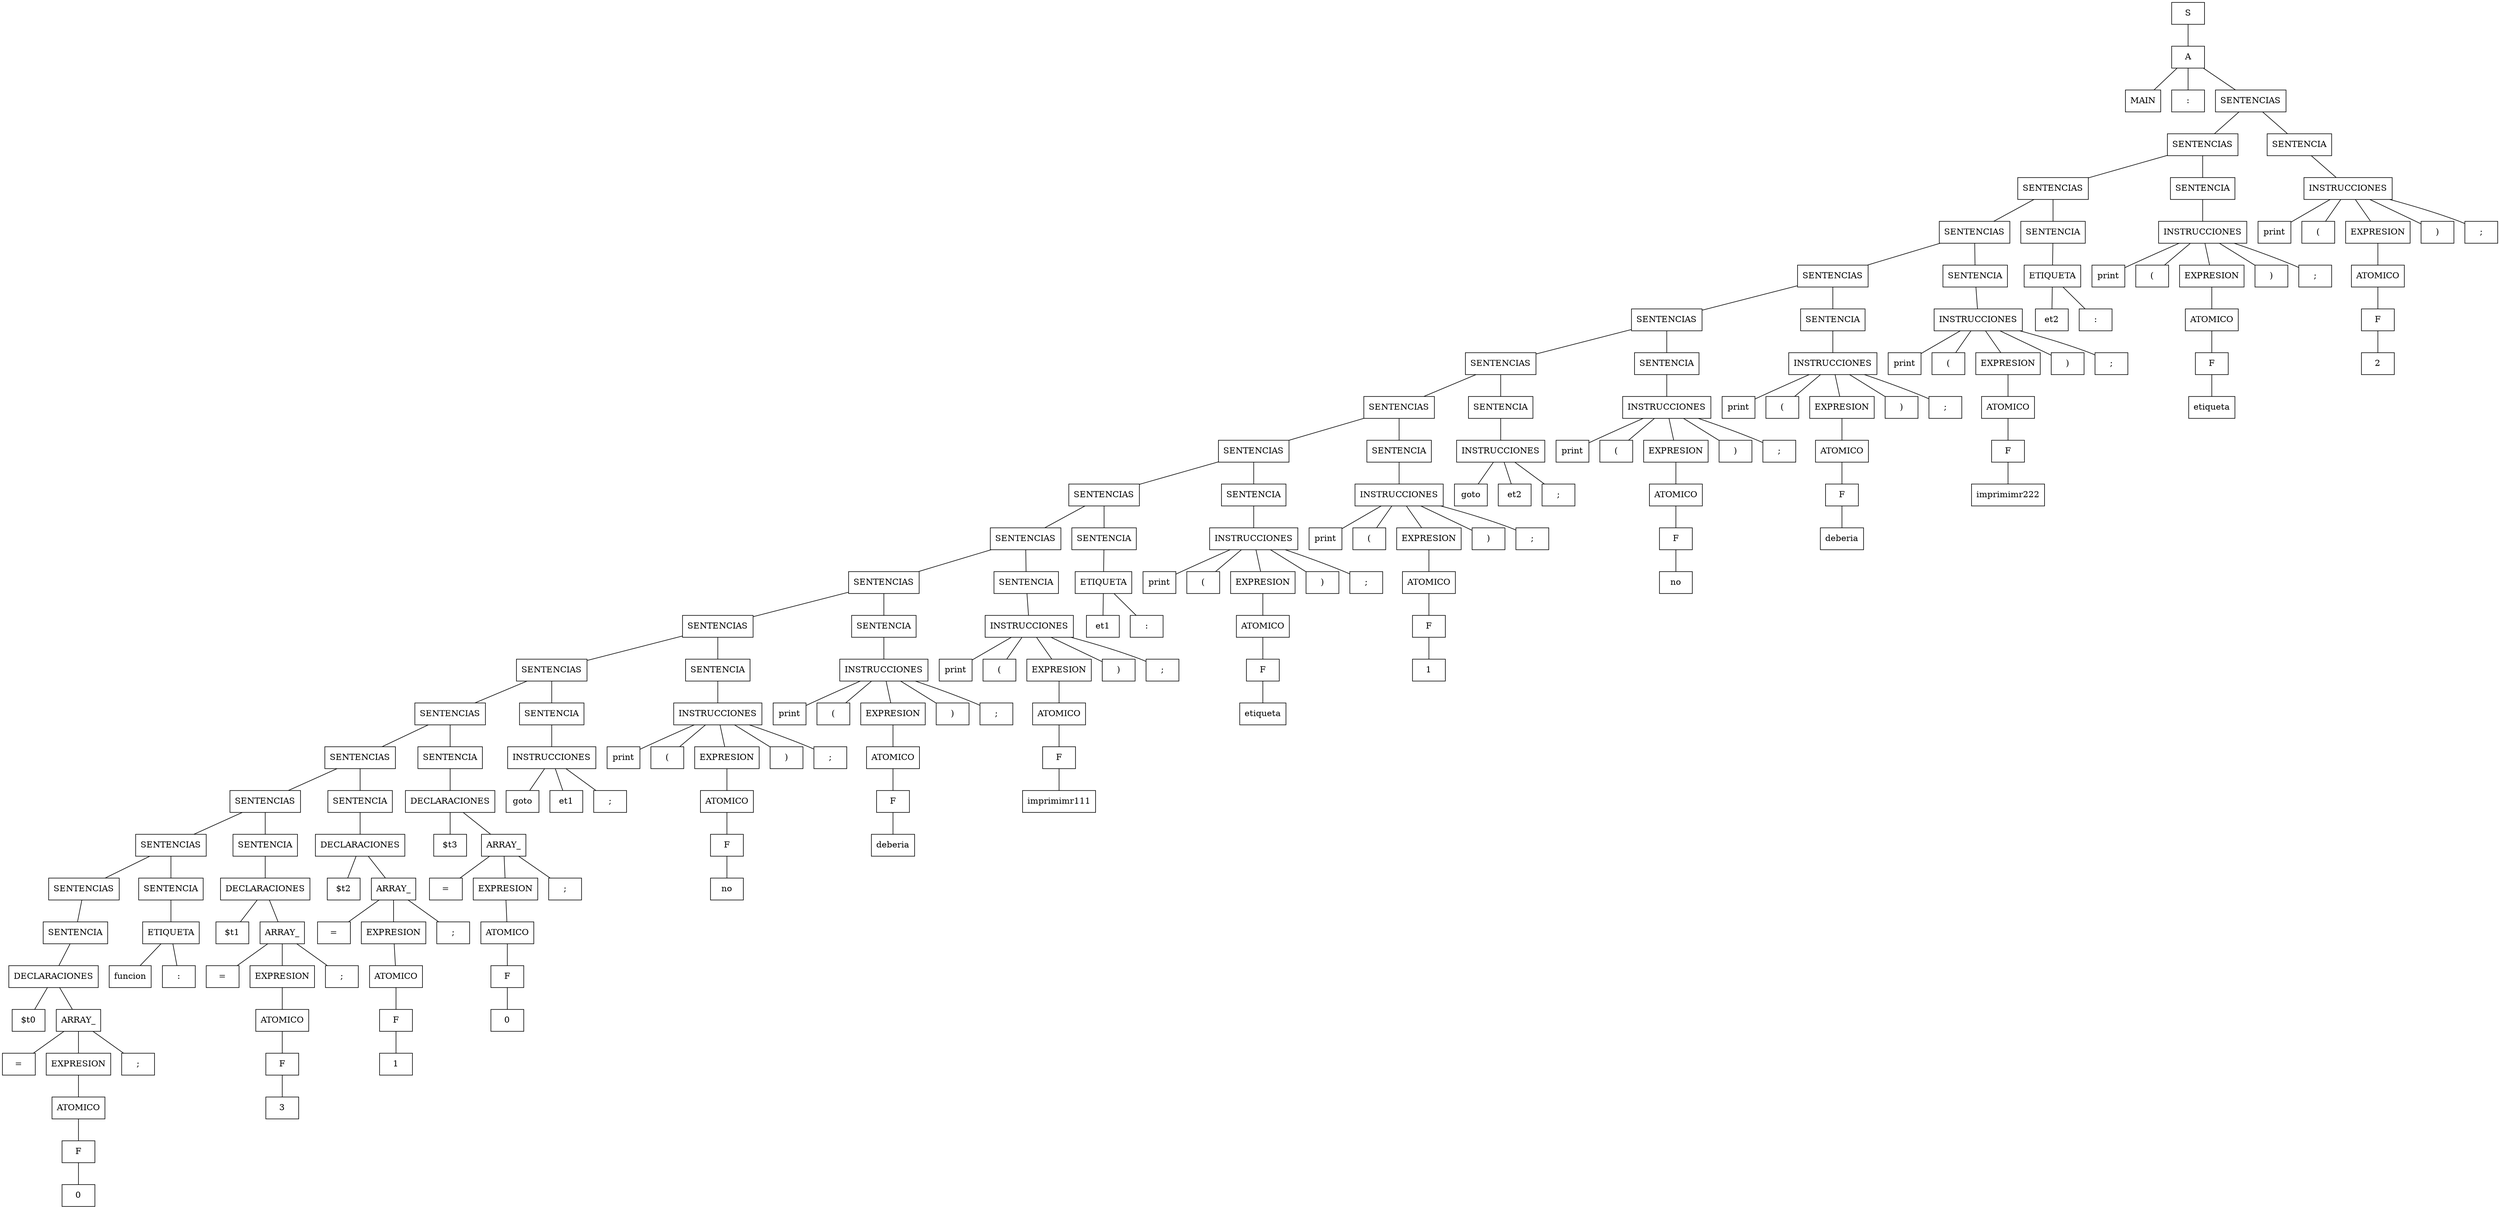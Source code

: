 graph ""{ node [shape=box];

n001;
n001 [label="0"] ;
n002;
n002 [label="F"] ;
n002 -- n001;
n003;
n003 [label="ATOMICO"] ;
n003 -- n002;
n004 [label="="] ;
n005 [label="EXPRESION"] ;
n005 -- n003;
n006 [label=";"] ;
n008 [label="$t0"] ;
n009 [label="ARRAY_"] ;
n009 -- n004;
n009 -- n005;
n009 -- n006;
n0011 [label="DECLARACIONES"] ;
n0011 -- n008;
n0011 -- n009;
n0013 [label="SENTENCIA"] ;
n0013 -- n0011;
n0015 [label="funcion"] ;
n0016 [label=":"] ;
n0017 [label="ETIQUETA"] ;
n0017 -- n0015;
n0017 -- n0016;
n0019 [label="SENTENCIAS"] ;
n0019 -- n0013;
n0020 [label="SENTENCIA"] ;
n0020 -- n0017;
n0021;
n0021 [label="3"] ;
n0022;
n0022 [label="F"] ;
n0022 -- n0021;
n0023;
n0023 [label="ATOMICO"] ;
n0023 -- n0022;
n0024 [label="="] ;
n0025 [label="EXPRESION"] ;
n0025 -- n0023;
n0026 [label=";"] ;
n0028 [label="$t1"] ;
n0029 [label="ARRAY_"] ;
n0029 -- n0024;
n0029 -- n0025;
n0029 -- n0026;
n0031 [label="DECLARACIONES"] ;
n0031 -- n0028;
n0031 -- n0029;
n0033 [label="SENTENCIAS"] ;
n0033 -- n0019;
n0033 -- n0020;
n0034 [label="SENTENCIA"] ;
n0034 -- n0031;
n0035;
n0035 [label="1"] ;
n0036;
n0036 [label="F"] ;
n0036 -- n0035;
n0037;
n0037 [label="ATOMICO"] ;
n0037 -- n0036;
n0038 [label="="] ;
n0039 [label="EXPRESION"] ;
n0039 -- n0037;
n0040 [label=";"] ;
n0042 [label="$t2"] ;
n0043 [label="ARRAY_"] ;
n0043 -- n0038;
n0043 -- n0039;
n0043 -- n0040;
n0045 [label="DECLARACIONES"] ;
n0045 -- n0042;
n0045 -- n0043;
n0047 [label="SENTENCIAS"] ;
n0047 -- n0033;
n0047 -- n0034;
n0048 [label="SENTENCIA"] ;
n0048 -- n0045;
n0049;
n0049 [label="0"] ;
n0050;
n0050 [label="F"] ;
n0050 -- n0049;
n0051;
n0051 [label="ATOMICO"] ;
n0051 -- n0050;
n0052 [label="="] ;
n0053 [label="EXPRESION"] ;
n0053 -- n0051;
n0054 [label=";"] ;
n0056 [label="$t3"] ;
n0057 [label="ARRAY_"] ;
n0057 -- n0052;
n0057 -- n0053;
n0057 -- n0054;
n0059 [label="DECLARACIONES"] ;
n0059 -- n0056;
n0059 -- n0057;
n0061 [label="SENTENCIAS"] ;
n0061 -- n0047;
n0061 -- n0048;
n0062 [label="SENTENCIA"] ;
n0062 -- n0059;
n0064 [label="goto"] ;
n0065 [label="et1"] ;
n0066 [label=";"] ;
n0067 [label="INSTRUCCIONES"] ;
n0067 -- n0064;
n0067 -- n0065;
n0067 -- n0066;
n0069 [label="SENTENCIAS"] ;
n0069 -- n0061;
n0069 -- n0062;
n0070 [label="SENTENCIA"] ;
n0070 -- n0067;
n0071;
n0071 [label="no"] ;
n0072;
n0072 [label="F"] ;
n0072 -- n0071;
n0073;
n0073 [label="ATOMICO"] ;
n0073 -- n0072;
n0074 [label="print"] ;
n0075 [label="("] ;
n0076 [label="EXPRESION"] ;
n0077 [label=")"] ;
n0078 [label=";"] ;
n0076 -- n0073;
n0079 [label="INSTRUCCIONES"] ;
n0079 -- n0074;
n0079 -- n0075;
n0079 -- n0076;
n0079 -- n0077;
n0079 -- n0078;
n0081 [label="SENTENCIAS"] ;
n0081 -- n0069;
n0081 -- n0070;
n0082 [label="SENTENCIA"] ;
n0082 -- n0079;
n0083;
n0083 [label="deberia"] ;
n0084;
n0084 [label="F"] ;
n0084 -- n0083;
n0085;
n0085 [label="ATOMICO"] ;
n0085 -- n0084;
n0086 [label="print"] ;
n0087 [label="("] ;
n0088 [label="EXPRESION"] ;
n0089 [label=")"] ;
n0090 [label=";"] ;
n0088 -- n0085;
n0091 [label="INSTRUCCIONES"] ;
n0091 -- n0086;
n0091 -- n0087;
n0091 -- n0088;
n0091 -- n0089;
n0091 -- n0090;
n0093 [label="SENTENCIAS"] ;
n0093 -- n0081;
n0093 -- n0082;
n0094 [label="SENTENCIA"] ;
n0094 -- n0091;
n0095;
n0095 [label="imprimimr111"] ;
n0096;
n0096 [label="F"] ;
n0096 -- n0095;
n0097;
n0097 [label="ATOMICO"] ;
n0097 -- n0096;
n0098 [label="print"] ;
n0099 [label="("] ;
n00100 [label="EXPRESION"] ;
n00101 [label=")"] ;
n00102 [label=";"] ;
n00100 -- n0097;
n00103 [label="INSTRUCCIONES"] ;
n00103 -- n0098;
n00103 -- n0099;
n00103 -- n00100;
n00103 -- n00101;
n00103 -- n00102;
n00105 [label="SENTENCIAS"] ;
n00105 -- n0093;
n00105 -- n0094;
n00106 [label="SENTENCIA"] ;
n00106 -- n00103;
n00108 [label="et1"] ;
n00109 [label=":"] ;
n00110 [label="ETIQUETA"] ;
n00110 -- n00108;
n00110 -- n00109;
n00112 [label="SENTENCIAS"] ;
n00112 -- n00105;
n00112 -- n00106;
n00113 [label="SENTENCIA"] ;
n00113 -- n00110;
n00114;
n00114 [label="etiqueta"] ;
n00115;
n00115 [label="F"] ;
n00115 -- n00114;
n00116;
n00116 [label="ATOMICO"] ;
n00116 -- n00115;
n00117 [label="print"] ;
n00118 [label="("] ;
n00119 [label="EXPRESION"] ;
n00120 [label=")"] ;
n00121 [label=";"] ;
n00119 -- n00116;
n00122 [label="INSTRUCCIONES"] ;
n00122 -- n00117;
n00122 -- n00118;
n00122 -- n00119;
n00122 -- n00120;
n00122 -- n00121;
n00124 [label="SENTENCIAS"] ;
n00124 -- n00112;
n00124 -- n00113;
n00125 [label="SENTENCIA"] ;
n00125 -- n00122;
n00126;
n00126 [label="1"] ;
n00127;
n00127 [label="F"] ;
n00127 -- n00126;
n00128;
n00128 [label="ATOMICO"] ;
n00128 -- n00127;
n00129 [label="print"] ;
n00130 [label="("] ;
n00131 [label="EXPRESION"] ;
n00132 [label=")"] ;
n00133 [label=";"] ;
n00131 -- n00128;
n00134 [label="INSTRUCCIONES"] ;
n00134 -- n00129;
n00134 -- n00130;
n00134 -- n00131;
n00134 -- n00132;
n00134 -- n00133;
n00136 [label="SENTENCIAS"] ;
n00136 -- n00124;
n00136 -- n00125;
n00137 [label="SENTENCIA"] ;
n00137 -- n00134;
n00139 [label="goto"] ;
n00140 [label="et2"] ;
n00141 [label=";"] ;
n00142 [label="INSTRUCCIONES"] ;
n00142 -- n00139;
n00142 -- n00140;
n00142 -- n00141;
n00144 [label="SENTENCIAS"] ;
n00144 -- n00136;
n00144 -- n00137;
n00145 [label="SENTENCIA"] ;
n00145 -- n00142;
n00146;
n00146 [label="no"] ;
n00147;
n00147 [label="F"] ;
n00147 -- n00146;
n00148;
n00148 [label="ATOMICO"] ;
n00148 -- n00147;
n00149 [label="print"] ;
n00150 [label="("] ;
n00151 [label="EXPRESION"] ;
n00152 [label=")"] ;
n00153 [label=";"] ;
n00151 -- n00148;
n00154 [label="INSTRUCCIONES"] ;
n00154 -- n00149;
n00154 -- n00150;
n00154 -- n00151;
n00154 -- n00152;
n00154 -- n00153;
n00156 [label="SENTENCIAS"] ;
n00156 -- n00144;
n00156 -- n00145;
n00157 [label="SENTENCIA"] ;
n00157 -- n00154;
n00158;
n00158 [label="deberia"] ;
n00159;
n00159 [label="F"] ;
n00159 -- n00158;
n00160;
n00160 [label="ATOMICO"] ;
n00160 -- n00159;
n00161 [label="print"] ;
n00162 [label="("] ;
n00163 [label="EXPRESION"] ;
n00164 [label=")"] ;
n00165 [label=";"] ;
n00163 -- n00160;
n00166 [label="INSTRUCCIONES"] ;
n00166 -- n00161;
n00166 -- n00162;
n00166 -- n00163;
n00166 -- n00164;
n00166 -- n00165;
n00168 [label="SENTENCIAS"] ;
n00168 -- n00156;
n00168 -- n00157;
n00169 [label="SENTENCIA"] ;
n00169 -- n00166;
n00170;
n00170 [label="imprimimr222"] ;
n00171;
n00171 [label="F"] ;
n00171 -- n00170;
n00172;
n00172 [label="ATOMICO"] ;
n00172 -- n00171;
n00173 [label="print"] ;
n00174 [label="("] ;
n00175 [label="EXPRESION"] ;
n00176 [label=")"] ;
n00177 [label=";"] ;
n00175 -- n00172;
n00178 [label="INSTRUCCIONES"] ;
n00178 -- n00173;
n00178 -- n00174;
n00178 -- n00175;
n00178 -- n00176;
n00178 -- n00177;
n00180 [label="SENTENCIAS"] ;
n00180 -- n00168;
n00180 -- n00169;
n00181 [label="SENTENCIA"] ;
n00181 -- n00178;
n00183 [label="et2"] ;
n00184 [label=":"] ;
n00185 [label="ETIQUETA"] ;
n00185 -- n00183;
n00185 -- n00184;
n00187 [label="SENTENCIAS"] ;
n00187 -- n00180;
n00187 -- n00181;
n00188 [label="SENTENCIA"] ;
n00188 -- n00185;
n00189;
n00189 [label="etiqueta"] ;
n00190;
n00190 [label="F"] ;
n00190 -- n00189;
n00191;
n00191 [label="ATOMICO"] ;
n00191 -- n00190;
n00192 [label="print"] ;
n00193 [label="("] ;
n00194 [label="EXPRESION"] ;
n00195 [label=")"] ;
n00196 [label=";"] ;
n00194 -- n00191;
n00197 [label="INSTRUCCIONES"] ;
n00197 -- n00192;
n00197 -- n00193;
n00197 -- n00194;
n00197 -- n00195;
n00197 -- n00196;
n00199 [label="SENTENCIAS"] ;
n00199 -- n00187;
n00199 -- n00188;
n00200 [label="SENTENCIA"] ;
n00200 -- n00197;
n00201;
n00201 [label="2"] ;
n00202;
n00202 [label="F"] ;
n00202 -- n00201;
n00203;
n00203 [label="ATOMICO"] ;
n00203 -- n00202;
n00204 [label="print"] ;
n00205 [label="("] ;
n00206 [label="EXPRESION"] ;
n00207 [label=")"] ;
n00208 [label=";"] ;
n00206 -- n00203;
n00209 [label="INSTRUCCIONES"] ;
n00209 -- n00204;
n00209 -- n00205;
n00209 -- n00206;
n00209 -- n00207;
n00209 -- n00208;
n00211 [label="SENTENCIAS"] ;
n00211 -- n00199;
n00211 -- n00200;
n00212 [label="SENTENCIA"] ;
n00212 -- n00209;
n00214 [label="MAIN"] ;
n00215 [label=":"] ;
n00216 [label="SENTENCIAS"] ;
n00216 -- n00211;
n00216 -- n00212;
n00217 [label="A"] ;
n00217 -- n00214;
n00217 -- n00215;
n00217 -- n00216;
n00218 [label="S"] ;
n00218 -- n00217;
}
